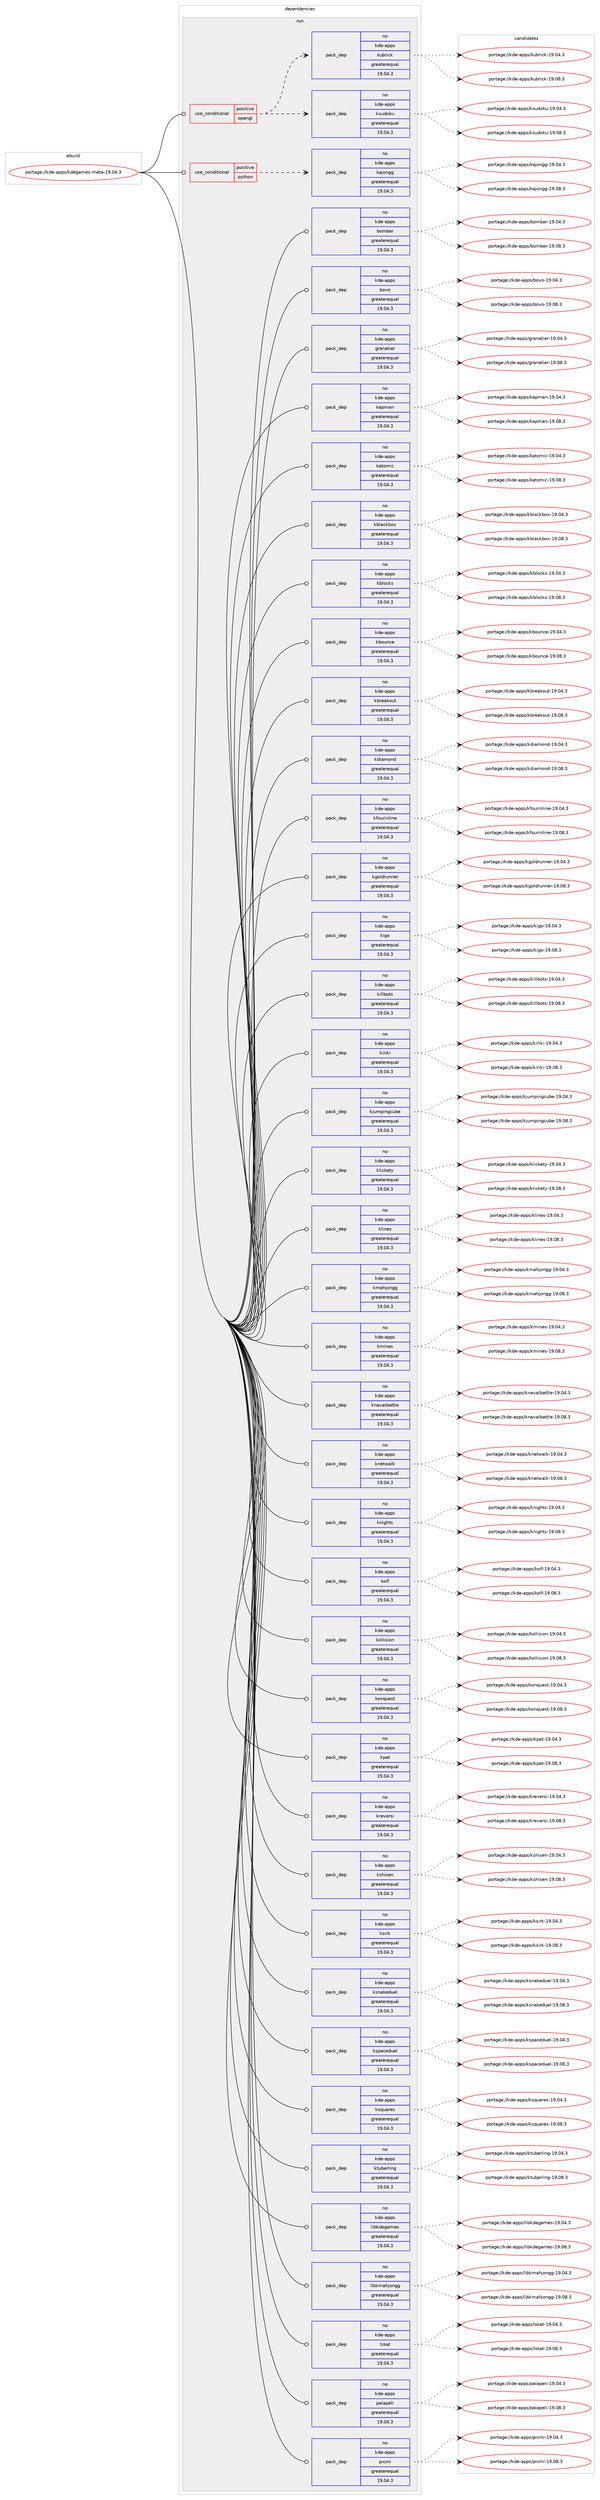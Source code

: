 digraph prolog {

# *************
# Graph options
# *************

newrank=true;
concentrate=true;
compound=true;
graph [rankdir=LR,fontname=Helvetica,fontsize=10,ranksep=1.5];#, ranksep=2.5, nodesep=0.2];
edge  [arrowhead=vee];
node  [fontname=Helvetica,fontsize=10];

# **********
# The ebuild
# **********

subgraph cluster_leftcol {
color=gray;
rank=same;
label=<<i>ebuild</i>>;
id [label="portage://kde-apps/kdegames-meta-19.04.3", color=red, width=4, href="../kde-apps/kdegames-meta-19.04.3.svg"];
}

# ****************
# The dependencies
# ****************

subgraph cluster_midcol {
color=gray;
label=<<i>dependencies</i>>;
subgraph cluster_compile {
fillcolor="#eeeeee";
style=filled;
label=<<i>compile</i>>;
}
subgraph cluster_compileandrun {
fillcolor="#eeeeee";
style=filled;
label=<<i>compile and run</i>>;
}
subgraph cluster_run {
fillcolor="#eeeeee";
style=filled;
label=<<i>run</i>>;
subgraph cond75083 {
dependency288141 [label=<<TABLE BORDER="0" CELLBORDER="1" CELLSPACING="0" CELLPADDING="4"><TR><TD ROWSPAN="3" CELLPADDING="10">use_conditional</TD></TR><TR><TD>positive</TD></TR><TR><TD>opengl</TD></TR></TABLE>>, shape=none, color=red];
subgraph pack208744 {
dependency288142 [label=<<TABLE BORDER="0" CELLBORDER="1" CELLSPACING="0" CELLPADDING="4" WIDTH="220"><TR><TD ROWSPAN="6" CELLPADDING="30">pack_dep</TD></TR><TR><TD WIDTH="110">no</TD></TR><TR><TD>kde-apps</TD></TR><TR><TD>ksudoku</TD></TR><TR><TD>greaterequal</TD></TR><TR><TD>19.04.3</TD></TR></TABLE>>, shape=none, color=blue];
}
dependency288141:e -> dependency288142:w [weight=20,style="dashed",arrowhead="vee"];
subgraph pack208745 {
dependency288143 [label=<<TABLE BORDER="0" CELLBORDER="1" CELLSPACING="0" CELLPADDING="4" WIDTH="220"><TR><TD ROWSPAN="6" CELLPADDING="30">pack_dep</TD></TR><TR><TD WIDTH="110">no</TD></TR><TR><TD>kde-apps</TD></TR><TR><TD>kubrick</TD></TR><TR><TD>greaterequal</TD></TR><TR><TD>19.04.3</TD></TR></TABLE>>, shape=none, color=blue];
}
dependency288141:e -> dependency288143:w [weight=20,style="dashed",arrowhead="vee"];
}
id:e -> dependency288141:w [weight=20,style="solid",arrowhead="odot"];
subgraph cond75084 {
dependency288144 [label=<<TABLE BORDER="0" CELLBORDER="1" CELLSPACING="0" CELLPADDING="4"><TR><TD ROWSPAN="3" CELLPADDING="10">use_conditional</TD></TR><TR><TD>positive</TD></TR><TR><TD>python</TD></TR></TABLE>>, shape=none, color=red];
subgraph pack208746 {
dependency288145 [label=<<TABLE BORDER="0" CELLBORDER="1" CELLSPACING="0" CELLPADDING="4" WIDTH="220"><TR><TD ROWSPAN="6" CELLPADDING="30">pack_dep</TD></TR><TR><TD WIDTH="110">no</TD></TR><TR><TD>kde-apps</TD></TR><TR><TD>kajongg</TD></TR><TR><TD>greaterequal</TD></TR><TR><TD>19.04.3</TD></TR></TABLE>>, shape=none, color=blue];
}
dependency288144:e -> dependency288145:w [weight=20,style="dashed",arrowhead="vee"];
}
id:e -> dependency288144:w [weight=20,style="solid",arrowhead="odot"];
subgraph pack208747 {
dependency288146 [label=<<TABLE BORDER="0" CELLBORDER="1" CELLSPACING="0" CELLPADDING="4" WIDTH="220"><TR><TD ROWSPAN="6" CELLPADDING="30">pack_dep</TD></TR><TR><TD WIDTH="110">no</TD></TR><TR><TD>kde-apps</TD></TR><TR><TD>bomber</TD></TR><TR><TD>greaterequal</TD></TR><TR><TD>19.04.3</TD></TR></TABLE>>, shape=none, color=blue];
}
id:e -> dependency288146:w [weight=20,style="solid",arrowhead="odot"];
subgraph pack208748 {
dependency288147 [label=<<TABLE BORDER="0" CELLBORDER="1" CELLSPACING="0" CELLPADDING="4" WIDTH="220"><TR><TD ROWSPAN="6" CELLPADDING="30">pack_dep</TD></TR><TR><TD WIDTH="110">no</TD></TR><TR><TD>kde-apps</TD></TR><TR><TD>bovo</TD></TR><TR><TD>greaterequal</TD></TR><TR><TD>19.04.3</TD></TR></TABLE>>, shape=none, color=blue];
}
id:e -> dependency288147:w [weight=20,style="solid",arrowhead="odot"];
subgraph pack208749 {
dependency288148 [label=<<TABLE BORDER="0" CELLBORDER="1" CELLSPACING="0" CELLPADDING="4" WIDTH="220"><TR><TD ROWSPAN="6" CELLPADDING="30">pack_dep</TD></TR><TR><TD WIDTH="110">no</TD></TR><TR><TD>kde-apps</TD></TR><TR><TD>granatier</TD></TR><TR><TD>greaterequal</TD></TR><TR><TD>19.04.3</TD></TR></TABLE>>, shape=none, color=blue];
}
id:e -> dependency288148:w [weight=20,style="solid",arrowhead="odot"];
subgraph pack208750 {
dependency288149 [label=<<TABLE BORDER="0" CELLBORDER="1" CELLSPACING="0" CELLPADDING="4" WIDTH="220"><TR><TD ROWSPAN="6" CELLPADDING="30">pack_dep</TD></TR><TR><TD WIDTH="110">no</TD></TR><TR><TD>kde-apps</TD></TR><TR><TD>kapman</TD></TR><TR><TD>greaterequal</TD></TR><TR><TD>19.04.3</TD></TR></TABLE>>, shape=none, color=blue];
}
id:e -> dependency288149:w [weight=20,style="solid",arrowhead="odot"];
subgraph pack208751 {
dependency288150 [label=<<TABLE BORDER="0" CELLBORDER="1" CELLSPACING="0" CELLPADDING="4" WIDTH="220"><TR><TD ROWSPAN="6" CELLPADDING="30">pack_dep</TD></TR><TR><TD WIDTH="110">no</TD></TR><TR><TD>kde-apps</TD></TR><TR><TD>katomic</TD></TR><TR><TD>greaterequal</TD></TR><TR><TD>19.04.3</TD></TR></TABLE>>, shape=none, color=blue];
}
id:e -> dependency288150:w [weight=20,style="solid",arrowhead="odot"];
subgraph pack208752 {
dependency288151 [label=<<TABLE BORDER="0" CELLBORDER="1" CELLSPACING="0" CELLPADDING="4" WIDTH="220"><TR><TD ROWSPAN="6" CELLPADDING="30">pack_dep</TD></TR><TR><TD WIDTH="110">no</TD></TR><TR><TD>kde-apps</TD></TR><TR><TD>kblackbox</TD></TR><TR><TD>greaterequal</TD></TR><TR><TD>19.04.3</TD></TR></TABLE>>, shape=none, color=blue];
}
id:e -> dependency288151:w [weight=20,style="solid",arrowhead="odot"];
subgraph pack208753 {
dependency288152 [label=<<TABLE BORDER="0" CELLBORDER="1" CELLSPACING="0" CELLPADDING="4" WIDTH="220"><TR><TD ROWSPAN="6" CELLPADDING="30">pack_dep</TD></TR><TR><TD WIDTH="110">no</TD></TR><TR><TD>kde-apps</TD></TR><TR><TD>kblocks</TD></TR><TR><TD>greaterequal</TD></TR><TR><TD>19.04.3</TD></TR></TABLE>>, shape=none, color=blue];
}
id:e -> dependency288152:w [weight=20,style="solid",arrowhead="odot"];
subgraph pack208754 {
dependency288153 [label=<<TABLE BORDER="0" CELLBORDER="1" CELLSPACING="0" CELLPADDING="4" WIDTH="220"><TR><TD ROWSPAN="6" CELLPADDING="30">pack_dep</TD></TR><TR><TD WIDTH="110">no</TD></TR><TR><TD>kde-apps</TD></TR><TR><TD>kbounce</TD></TR><TR><TD>greaterequal</TD></TR><TR><TD>19.04.3</TD></TR></TABLE>>, shape=none, color=blue];
}
id:e -> dependency288153:w [weight=20,style="solid",arrowhead="odot"];
subgraph pack208755 {
dependency288154 [label=<<TABLE BORDER="0" CELLBORDER="1" CELLSPACING="0" CELLPADDING="4" WIDTH="220"><TR><TD ROWSPAN="6" CELLPADDING="30">pack_dep</TD></TR><TR><TD WIDTH="110">no</TD></TR><TR><TD>kde-apps</TD></TR><TR><TD>kbreakout</TD></TR><TR><TD>greaterequal</TD></TR><TR><TD>19.04.3</TD></TR></TABLE>>, shape=none, color=blue];
}
id:e -> dependency288154:w [weight=20,style="solid",arrowhead="odot"];
subgraph pack208756 {
dependency288155 [label=<<TABLE BORDER="0" CELLBORDER="1" CELLSPACING="0" CELLPADDING="4" WIDTH="220"><TR><TD ROWSPAN="6" CELLPADDING="30">pack_dep</TD></TR><TR><TD WIDTH="110">no</TD></TR><TR><TD>kde-apps</TD></TR><TR><TD>kdiamond</TD></TR><TR><TD>greaterequal</TD></TR><TR><TD>19.04.3</TD></TR></TABLE>>, shape=none, color=blue];
}
id:e -> dependency288155:w [weight=20,style="solid",arrowhead="odot"];
subgraph pack208757 {
dependency288156 [label=<<TABLE BORDER="0" CELLBORDER="1" CELLSPACING="0" CELLPADDING="4" WIDTH="220"><TR><TD ROWSPAN="6" CELLPADDING="30">pack_dep</TD></TR><TR><TD WIDTH="110">no</TD></TR><TR><TD>kde-apps</TD></TR><TR><TD>kfourinline</TD></TR><TR><TD>greaterequal</TD></TR><TR><TD>19.04.3</TD></TR></TABLE>>, shape=none, color=blue];
}
id:e -> dependency288156:w [weight=20,style="solid",arrowhead="odot"];
subgraph pack208758 {
dependency288157 [label=<<TABLE BORDER="0" CELLBORDER="1" CELLSPACING="0" CELLPADDING="4" WIDTH="220"><TR><TD ROWSPAN="6" CELLPADDING="30">pack_dep</TD></TR><TR><TD WIDTH="110">no</TD></TR><TR><TD>kde-apps</TD></TR><TR><TD>kgoldrunner</TD></TR><TR><TD>greaterequal</TD></TR><TR><TD>19.04.3</TD></TR></TABLE>>, shape=none, color=blue];
}
id:e -> dependency288157:w [weight=20,style="solid",arrowhead="odot"];
subgraph pack208759 {
dependency288158 [label=<<TABLE BORDER="0" CELLBORDER="1" CELLSPACING="0" CELLPADDING="4" WIDTH="220"><TR><TD ROWSPAN="6" CELLPADDING="30">pack_dep</TD></TR><TR><TD WIDTH="110">no</TD></TR><TR><TD>kde-apps</TD></TR><TR><TD>kigo</TD></TR><TR><TD>greaterequal</TD></TR><TR><TD>19.04.3</TD></TR></TABLE>>, shape=none, color=blue];
}
id:e -> dependency288158:w [weight=20,style="solid",arrowhead="odot"];
subgraph pack208760 {
dependency288159 [label=<<TABLE BORDER="0" CELLBORDER="1" CELLSPACING="0" CELLPADDING="4" WIDTH="220"><TR><TD ROWSPAN="6" CELLPADDING="30">pack_dep</TD></TR><TR><TD WIDTH="110">no</TD></TR><TR><TD>kde-apps</TD></TR><TR><TD>killbots</TD></TR><TR><TD>greaterequal</TD></TR><TR><TD>19.04.3</TD></TR></TABLE>>, shape=none, color=blue];
}
id:e -> dependency288159:w [weight=20,style="solid",arrowhead="odot"];
subgraph pack208761 {
dependency288160 [label=<<TABLE BORDER="0" CELLBORDER="1" CELLSPACING="0" CELLPADDING="4" WIDTH="220"><TR><TD ROWSPAN="6" CELLPADDING="30">pack_dep</TD></TR><TR><TD WIDTH="110">no</TD></TR><TR><TD>kde-apps</TD></TR><TR><TD>kiriki</TD></TR><TR><TD>greaterequal</TD></TR><TR><TD>19.04.3</TD></TR></TABLE>>, shape=none, color=blue];
}
id:e -> dependency288160:w [weight=20,style="solid",arrowhead="odot"];
subgraph pack208762 {
dependency288161 [label=<<TABLE BORDER="0" CELLBORDER="1" CELLSPACING="0" CELLPADDING="4" WIDTH="220"><TR><TD ROWSPAN="6" CELLPADDING="30">pack_dep</TD></TR><TR><TD WIDTH="110">no</TD></TR><TR><TD>kde-apps</TD></TR><TR><TD>kjumpingcube</TD></TR><TR><TD>greaterequal</TD></TR><TR><TD>19.04.3</TD></TR></TABLE>>, shape=none, color=blue];
}
id:e -> dependency288161:w [weight=20,style="solid",arrowhead="odot"];
subgraph pack208763 {
dependency288162 [label=<<TABLE BORDER="0" CELLBORDER="1" CELLSPACING="0" CELLPADDING="4" WIDTH="220"><TR><TD ROWSPAN="6" CELLPADDING="30">pack_dep</TD></TR><TR><TD WIDTH="110">no</TD></TR><TR><TD>kde-apps</TD></TR><TR><TD>klickety</TD></TR><TR><TD>greaterequal</TD></TR><TR><TD>19.04.3</TD></TR></TABLE>>, shape=none, color=blue];
}
id:e -> dependency288162:w [weight=20,style="solid",arrowhead="odot"];
subgraph pack208764 {
dependency288163 [label=<<TABLE BORDER="0" CELLBORDER="1" CELLSPACING="0" CELLPADDING="4" WIDTH="220"><TR><TD ROWSPAN="6" CELLPADDING="30">pack_dep</TD></TR><TR><TD WIDTH="110">no</TD></TR><TR><TD>kde-apps</TD></TR><TR><TD>klines</TD></TR><TR><TD>greaterequal</TD></TR><TR><TD>19.04.3</TD></TR></TABLE>>, shape=none, color=blue];
}
id:e -> dependency288163:w [weight=20,style="solid",arrowhead="odot"];
subgraph pack208765 {
dependency288164 [label=<<TABLE BORDER="0" CELLBORDER="1" CELLSPACING="0" CELLPADDING="4" WIDTH="220"><TR><TD ROWSPAN="6" CELLPADDING="30">pack_dep</TD></TR><TR><TD WIDTH="110">no</TD></TR><TR><TD>kde-apps</TD></TR><TR><TD>kmahjongg</TD></TR><TR><TD>greaterequal</TD></TR><TR><TD>19.04.3</TD></TR></TABLE>>, shape=none, color=blue];
}
id:e -> dependency288164:w [weight=20,style="solid",arrowhead="odot"];
subgraph pack208766 {
dependency288165 [label=<<TABLE BORDER="0" CELLBORDER="1" CELLSPACING="0" CELLPADDING="4" WIDTH="220"><TR><TD ROWSPAN="6" CELLPADDING="30">pack_dep</TD></TR><TR><TD WIDTH="110">no</TD></TR><TR><TD>kde-apps</TD></TR><TR><TD>kmines</TD></TR><TR><TD>greaterequal</TD></TR><TR><TD>19.04.3</TD></TR></TABLE>>, shape=none, color=blue];
}
id:e -> dependency288165:w [weight=20,style="solid",arrowhead="odot"];
subgraph pack208767 {
dependency288166 [label=<<TABLE BORDER="0" CELLBORDER="1" CELLSPACING="0" CELLPADDING="4" WIDTH="220"><TR><TD ROWSPAN="6" CELLPADDING="30">pack_dep</TD></TR><TR><TD WIDTH="110">no</TD></TR><TR><TD>kde-apps</TD></TR><TR><TD>knavalbattle</TD></TR><TR><TD>greaterequal</TD></TR><TR><TD>19.04.3</TD></TR></TABLE>>, shape=none, color=blue];
}
id:e -> dependency288166:w [weight=20,style="solid",arrowhead="odot"];
subgraph pack208768 {
dependency288167 [label=<<TABLE BORDER="0" CELLBORDER="1" CELLSPACING="0" CELLPADDING="4" WIDTH="220"><TR><TD ROWSPAN="6" CELLPADDING="30">pack_dep</TD></TR><TR><TD WIDTH="110">no</TD></TR><TR><TD>kde-apps</TD></TR><TR><TD>knetwalk</TD></TR><TR><TD>greaterequal</TD></TR><TR><TD>19.04.3</TD></TR></TABLE>>, shape=none, color=blue];
}
id:e -> dependency288167:w [weight=20,style="solid",arrowhead="odot"];
subgraph pack208769 {
dependency288168 [label=<<TABLE BORDER="0" CELLBORDER="1" CELLSPACING="0" CELLPADDING="4" WIDTH="220"><TR><TD ROWSPAN="6" CELLPADDING="30">pack_dep</TD></TR><TR><TD WIDTH="110">no</TD></TR><TR><TD>kde-apps</TD></TR><TR><TD>knights</TD></TR><TR><TD>greaterequal</TD></TR><TR><TD>19.04.3</TD></TR></TABLE>>, shape=none, color=blue];
}
id:e -> dependency288168:w [weight=20,style="solid",arrowhead="odot"];
subgraph pack208770 {
dependency288169 [label=<<TABLE BORDER="0" CELLBORDER="1" CELLSPACING="0" CELLPADDING="4" WIDTH="220"><TR><TD ROWSPAN="6" CELLPADDING="30">pack_dep</TD></TR><TR><TD WIDTH="110">no</TD></TR><TR><TD>kde-apps</TD></TR><TR><TD>kolf</TD></TR><TR><TD>greaterequal</TD></TR><TR><TD>19.04.3</TD></TR></TABLE>>, shape=none, color=blue];
}
id:e -> dependency288169:w [weight=20,style="solid",arrowhead="odot"];
subgraph pack208771 {
dependency288170 [label=<<TABLE BORDER="0" CELLBORDER="1" CELLSPACING="0" CELLPADDING="4" WIDTH="220"><TR><TD ROWSPAN="6" CELLPADDING="30">pack_dep</TD></TR><TR><TD WIDTH="110">no</TD></TR><TR><TD>kde-apps</TD></TR><TR><TD>kollision</TD></TR><TR><TD>greaterequal</TD></TR><TR><TD>19.04.3</TD></TR></TABLE>>, shape=none, color=blue];
}
id:e -> dependency288170:w [weight=20,style="solid",arrowhead="odot"];
subgraph pack208772 {
dependency288171 [label=<<TABLE BORDER="0" CELLBORDER="1" CELLSPACING="0" CELLPADDING="4" WIDTH="220"><TR><TD ROWSPAN="6" CELLPADDING="30">pack_dep</TD></TR><TR><TD WIDTH="110">no</TD></TR><TR><TD>kde-apps</TD></TR><TR><TD>konquest</TD></TR><TR><TD>greaterequal</TD></TR><TR><TD>19.04.3</TD></TR></TABLE>>, shape=none, color=blue];
}
id:e -> dependency288171:w [weight=20,style="solid",arrowhead="odot"];
subgraph pack208773 {
dependency288172 [label=<<TABLE BORDER="0" CELLBORDER="1" CELLSPACING="0" CELLPADDING="4" WIDTH="220"><TR><TD ROWSPAN="6" CELLPADDING="30">pack_dep</TD></TR><TR><TD WIDTH="110">no</TD></TR><TR><TD>kde-apps</TD></TR><TR><TD>kpat</TD></TR><TR><TD>greaterequal</TD></TR><TR><TD>19.04.3</TD></TR></TABLE>>, shape=none, color=blue];
}
id:e -> dependency288172:w [weight=20,style="solid",arrowhead="odot"];
subgraph pack208774 {
dependency288173 [label=<<TABLE BORDER="0" CELLBORDER="1" CELLSPACING="0" CELLPADDING="4" WIDTH="220"><TR><TD ROWSPAN="6" CELLPADDING="30">pack_dep</TD></TR><TR><TD WIDTH="110">no</TD></TR><TR><TD>kde-apps</TD></TR><TR><TD>kreversi</TD></TR><TR><TD>greaterequal</TD></TR><TR><TD>19.04.3</TD></TR></TABLE>>, shape=none, color=blue];
}
id:e -> dependency288173:w [weight=20,style="solid",arrowhead="odot"];
subgraph pack208775 {
dependency288174 [label=<<TABLE BORDER="0" CELLBORDER="1" CELLSPACING="0" CELLPADDING="4" WIDTH="220"><TR><TD ROWSPAN="6" CELLPADDING="30">pack_dep</TD></TR><TR><TD WIDTH="110">no</TD></TR><TR><TD>kde-apps</TD></TR><TR><TD>kshisen</TD></TR><TR><TD>greaterequal</TD></TR><TR><TD>19.04.3</TD></TR></TABLE>>, shape=none, color=blue];
}
id:e -> dependency288174:w [weight=20,style="solid",arrowhead="odot"];
subgraph pack208776 {
dependency288175 [label=<<TABLE BORDER="0" CELLBORDER="1" CELLSPACING="0" CELLPADDING="4" WIDTH="220"><TR><TD ROWSPAN="6" CELLPADDING="30">pack_dep</TD></TR><TR><TD WIDTH="110">no</TD></TR><TR><TD>kde-apps</TD></TR><TR><TD>ksirk</TD></TR><TR><TD>greaterequal</TD></TR><TR><TD>19.04.3</TD></TR></TABLE>>, shape=none, color=blue];
}
id:e -> dependency288175:w [weight=20,style="solid",arrowhead="odot"];
subgraph pack208777 {
dependency288176 [label=<<TABLE BORDER="0" CELLBORDER="1" CELLSPACING="0" CELLPADDING="4" WIDTH="220"><TR><TD ROWSPAN="6" CELLPADDING="30">pack_dep</TD></TR><TR><TD WIDTH="110">no</TD></TR><TR><TD>kde-apps</TD></TR><TR><TD>ksnakeduel</TD></TR><TR><TD>greaterequal</TD></TR><TR><TD>19.04.3</TD></TR></TABLE>>, shape=none, color=blue];
}
id:e -> dependency288176:w [weight=20,style="solid",arrowhead="odot"];
subgraph pack208778 {
dependency288177 [label=<<TABLE BORDER="0" CELLBORDER="1" CELLSPACING="0" CELLPADDING="4" WIDTH="220"><TR><TD ROWSPAN="6" CELLPADDING="30">pack_dep</TD></TR><TR><TD WIDTH="110">no</TD></TR><TR><TD>kde-apps</TD></TR><TR><TD>kspaceduel</TD></TR><TR><TD>greaterequal</TD></TR><TR><TD>19.04.3</TD></TR></TABLE>>, shape=none, color=blue];
}
id:e -> dependency288177:w [weight=20,style="solid",arrowhead="odot"];
subgraph pack208779 {
dependency288178 [label=<<TABLE BORDER="0" CELLBORDER="1" CELLSPACING="0" CELLPADDING="4" WIDTH="220"><TR><TD ROWSPAN="6" CELLPADDING="30">pack_dep</TD></TR><TR><TD WIDTH="110">no</TD></TR><TR><TD>kde-apps</TD></TR><TR><TD>ksquares</TD></TR><TR><TD>greaterequal</TD></TR><TR><TD>19.04.3</TD></TR></TABLE>>, shape=none, color=blue];
}
id:e -> dependency288178:w [weight=20,style="solid",arrowhead="odot"];
subgraph pack208780 {
dependency288179 [label=<<TABLE BORDER="0" CELLBORDER="1" CELLSPACING="0" CELLPADDING="4" WIDTH="220"><TR><TD ROWSPAN="6" CELLPADDING="30">pack_dep</TD></TR><TR><TD WIDTH="110">no</TD></TR><TR><TD>kde-apps</TD></TR><TR><TD>ktuberling</TD></TR><TR><TD>greaterequal</TD></TR><TR><TD>19.04.3</TD></TR></TABLE>>, shape=none, color=blue];
}
id:e -> dependency288179:w [weight=20,style="solid",arrowhead="odot"];
subgraph pack208781 {
dependency288180 [label=<<TABLE BORDER="0" CELLBORDER="1" CELLSPACING="0" CELLPADDING="4" WIDTH="220"><TR><TD ROWSPAN="6" CELLPADDING="30">pack_dep</TD></TR><TR><TD WIDTH="110">no</TD></TR><TR><TD>kde-apps</TD></TR><TR><TD>libkdegames</TD></TR><TR><TD>greaterequal</TD></TR><TR><TD>19.04.3</TD></TR></TABLE>>, shape=none, color=blue];
}
id:e -> dependency288180:w [weight=20,style="solid",arrowhead="odot"];
subgraph pack208782 {
dependency288181 [label=<<TABLE BORDER="0" CELLBORDER="1" CELLSPACING="0" CELLPADDING="4" WIDTH="220"><TR><TD ROWSPAN="6" CELLPADDING="30">pack_dep</TD></TR><TR><TD WIDTH="110">no</TD></TR><TR><TD>kde-apps</TD></TR><TR><TD>libkmahjongg</TD></TR><TR><TD>greaterequal</TD></TR><TR><TD>19.04.3</TD></TR></TABLE>>, shape=none, color=blue];
}
id:e -> dependency288181:w [weight=20,style="solid",arrowhead="odot"];
subgraph pack208783 {
dependency288182 [label=<<TABLE BORDER="0" CELLBORDER="1" CELLSPACING="0" CELLPADDING="4" WIDTH="220"><TR><TD ROWSPAN="6" CELLPADDING="30">pack_dep</TD></TR><TR><TD WIDTH="110">no</TD></TR><TR><TD>kde-apps</TD></TR><TR><TD>lskat</TD></TR><TR><TD>greaterequal</TD></TR><TR><TD>19.04.3</TD></TR></TABLE>>, shape=none, color=blue];
}
id:e -> dependency288182:w [weight=20,style="solid",arrowhead="odot"];
subgraph pack208784 {
dependency288183 [label=<<TABLE BORDER="0" CELLBORDER="1" CELLSPACING="0" CELLPADDING="4" WIDTH="220"><TR><TD ROWSPAN="6" CELLPADDING="30">pack_dep</TD></TR><TR><TD WIDTH="110">no</TD></TR><TR><TD>kde-apps</TD></TR><TR><TD>palapeli</TD></TR><TR><TD>greaterequal</TD></TR><TR><TD>19.04.3</TD></TR></TABLE>>, shape=none, color=blue];
}
id:e -> dependency288183:w [weight=20,style="solid",arrowhead="odot"];
subgraph pack208785 {
dependency288184 [label=<<TABLE BORDER="0" CELLBORDER="1" CELLSPACING="0" CELLPADDING="4" WIDTH="220"><TR><TD ROWSPAN="6" CELLPADDING="30">pack_dep</TD></TR><TR><TD WIDTH="110">no</TD></TR><TR><TD>kde-apps</TD></TR><TR><TD>picmi</TD></TR><TR><TD>greaterequal</TD></TR><TR><TD>19.04.3</TD></TR></TABLE>>, shape=none, color=blue];
}
id:e -> dependency288184:w [weight=20,style="solid",arrowhead="odot"];
}
}

# **************
# The candidates
# **************

subgraph cluster_choices {
rank=same;
color=gray;
label=<<i>candidates</i>>;

subgraph choice208744 {
color=black;
nodesep=1;
choiceportage1071001014597112112115471071151171001111071174549574648524651 [label="portage://kde-apps/ksudoku-19.04.3", color=red, width=4,href="../kde-apps/ksudoku-19.04.3.svg"];
choiceportage1071001014597112112115471071151171001111071174549574648564651 [label="portage://kde-apps/ksudoku-19.08.3", color=red, width=4,href="../kde-apps/ksudoku-19.08.3.svg"];
dependency288142:e -> choiceportage1071001014597112112115471071151171001111071174549574648524651:w [style=dotted,weight="100"];
dependency288142:e -> choiceportage1071001014597112112115471071151171001111071174549574648564651:w [style=dotted,weight="100"];
}
subgraph choice208745 {
color=black;
nodesep=1;
choiceportage10710010145971121121154710711798114105991074549574648524651 [label="portage://kde-apps/kubrick-19.04.3", color=red, width=4,href="../kde-apps/kubrick-19.04.3.svg"];
choiceportage10710010145971121121154710711798114105991074549574648564651 [label="portage://kde-apps/kubrick-19.08.3", color=red, width=4,href="../kde-apps/kubrick-19.08.3.svg"];
dependency288143:e -> choiceportage10710010145971121121154710711798114105991074549574648524651:w [style=dotted,weight="100"];
dependency288143:e -> choiceportage10710010145971121121154710711798114105991074549574648564651:w [style=dotted,weight="100"];
}
subgraph choice208746 {
color=black;
nodesep=1;
choiceportage107100101459711211211547107971061111101031034549574648524651 [label="portage://kde-apps/kajongg-19.04.3", color=red, width=4,href="../kde-apps/kajongg-19.04.3.svg"];
choiceportage107100101459711211211547107971061111101031034549574648564651 [label="portage://kde-apps/kajongg-19.08.3", color=red, width=4,href="../kde-apps/kajongg-19.08.3.svg"];
dependency288145:e -> choiceportage107100101459711211211547107971061111101031034549574648524651:w [style=dotted,weight="100"];
dependency288145:e -> choiceportage107100101459711211211547107971061111101031034549574648564651:w [style=dotted,weight="100"];
}
subgraph choice208747 {
color=black;
nodesep=1;
choiceportage10710010145971121121154798111109981011144549574648524651 [label="portage://kde-apps/bomber-19.04.3", color=red, width=4,href="../kde-apps/bomber-19.04.3.svg"];
choiceportage10710010145971121121154798111109981011144549574648564651 [label="portage://kde-apps/bomber-19.08.3", color=red, width=4,href="../kde-apps/bomber-19.08.3.svg"];
dependency288146:e -> choiceportage10710010145971121121154798111109981011144549574648524651:w [style=dotted,weight="100"];
dependency288146:e -> choiceportage10710010145971121121154798111109981011144549574648564651:w [style=dotted,weight="100"];
}
subgraph choice208748 {
color=black;
nodesep=1;
choiceportage107100101459711211211547981111181114549574648524651 [label="portage://kde-apps/bovo-19.04.3", color=red, width=4,href="../kde-apps/bovo-19.04.3.svg"];
choiceportage107100101459711211211547981111181114549574648564651 [label="portage://kde-apps/bovo-19.08.3", color=red, width=4,href="../kde-apps/bovo-19.08.3.svg"];
dependency288147:e -> choiceportage107100101459711211211547981111181114549574648524651:w [style=dotted,weight="100"];
dependency288147:e -> choiceportage107100101459711211211547981111181114549574648564651:w [style=dotted,weight="100"];
}
subgraph choice208749 {
color=black;
nodesep=1;
choiceportage10710010145971121121154710311497110971161051011144549574648524651 [label="portage://kde-apps/granatier-19.04.3", color=red, width=4,href="../kde-apps/granatier-19.04.3.svg"];
choiceportage10710010145971121121154710311497110971161051011144549574648564651 [label="portage://kde-apps/granatier-19.08.3", color=red, width=4,href="../kde-apps/granatier-19.08.3.svg"];
dependency288148:e -> choiceportage10710010145971121121154710311497110971161051011144549574648524651:w [style=dotted,weight="100"];
dependency288148:e -> choiceportage10710010145971121121154710311497110971161051011144549574648564651:w [style=dotted,weight="100"];
}
subgraph choice208750 {
color=black;
nodesep=1;
choiceportage10710010145971121121154710797112109971104549574648524651 [label="portage://kde-apps/kapman-19.04.3", color=red, width=4,href="../kde-apps/kapman-19.04.3.svg"];
choiceportage10710010145971121121154710797112109971104549574648564651 [label="portage://kde-apps/kapman-19.08.3", color=red, width=4,href="../kde-apps/kapman-19.08.3.svg"];
dependency288149:e -> choiceportage10710010145971121121154710797112109971104549574648524651:w [style=dotted,weight="100"];
dependency288149:e -> choiceportage10710010145971121121154710797112109971104549574648564651:w [style=dotted,weight="100"];
}
subgraph choice208751 {
color=black;
nodesep=1;
choiceportage10710010145971121121154710797116111109105994549574648524651 [label="portage://kde-apps/katomic-19.04.3", color=red, width=4,href="../kde-apps/katomic-19.04.3.svg"];
choiceportage10710010145971121121154710797116111109105994549574648564651 [label="portage://kde-apps/katomic-19.08.3", color=red, width=4,href="../kde-apps/katomic-19.08.3.svg"];
dependency288150:e -> choiceportage10710010145971121121154710797116111109105994549574648524651:w [style=dotted,weight="100"];
dependency288150:e -> choiceportage10710010145971121121154710797116111109105994549574648564651:w [style=dotted,weight="100"];
}
subgraph choice208752 {
color=black;
nodesep=1;
choiceportage107100101459711211211547107981089799107981111204549574648524651 [label="portage://kde-apps/kblackbox-19.04.3", color=red, width=4,href="../kde-apps/kblackbox-19.04.3.svg"];
choiceportage107100101459711211211547107981089799107981111204549574648564651 [label="portage://kde-apps/kblackbox-19.08.3", color=red, width=4,href="../kde-apps/kblackbox-19.08.3.svg"];
dependency288151:e -> choiceportage107100101459711211211547107981089799107981111204549574648524651:w [style=dotted,weight="100"];
dependency288151:e -> choiceportage107100101459711211211547107981089799107981111204549574648564651:w [style=dotted,weight="100"];
}
subgraph choice208753 {
color=black;
nodesep=1;
choiceportage10710010145971121121154710798108111991071154549574648524651 [label="portage://kde-apps/kblocks-19.04.3", color=red, width=4,href="../kde-apps/kblocks-19.04.3.svg"];
choiceportage10710010145971121121154710798108111991071154549574648564651 [label="portage://kde-apps/kblocks-19.08.3", color=red, width=4,href="../kde-apps/kblocks-19.08.3.svg"];
dependency288152:e -> choiceportage10710010145971121121154710798108111991071154549574648524651:w [style=dotted,weight="100"];
dependency288152:e -> choiceportage10710010145971121121154710798108111991071154549574648564651:w [style=dotted,weight="100"];
}
subgraph choice208754 {
color=black;
nodesep=1;
choiceportage10710010145971121121154710798111117110991014549574648524651 [label="portage://kde-apps/kbounce-19.04.3", color=red, width=4,href="../kde-apps/kbounce-19.04.3.svg"];
choiceportage10710010145971121121154710798111117110991014549574648564651 [label="portage://kde-apps/kbounce-19.08.3", color=red, width=4,href="../kde-apps/kbounce-19.08.3.svg"];
dependency288153:e -> choiceportage10710010145971121121154710798111117110991014549574648524651:w [style=dotted,weight="100"];
dependency288153:e -> choiceportage10710010145971121121154710798111117110991014549574648564651:w [style=dotted,weight="100"];
}
subgraph choice208755 {
color=black;
nodesep=1;
choiceportage10710010145971121121154710798114101971071111171164549574648524651 [label="portage://kde-apps/kbreakout-19.04.3", color=red, width=4,href="../kde-apps/kbreakout-19.04.3.svg"];
choiceportage10710010145971121121154710798114101971071111171164549574648564651 [label="portage://kde-apps/kbreakout-19.08.3", color=red, width=4,href="../kde-apps/kbreakout-19.08.3.svg"];
dependency288154:e -> choiceportage10710010145971121121154710798114101971071111171164549574648524651:w [style=dotted,weight="100"];
dependency288154:e -> choiceportage10710010145971121121154710798114101971071111171164549574648564651:w [style=dotted,weight="100"];
}
subgraph choice208756 {
color=black;
nodesep=1;
choiceportage107100101459711211211547107100105971091111101004549574648524651 [label="portage://kde-apps/kdiamond-19.04.3", color=red, width=4,href="../kde-apps/kdiamond-19.04.3.svg"];
choiceportage107100101459711211211547107100105971091111101004549574648564651 [label="portage://kde-apps/kdiamond-19.08.3", color=red, width=4,href="../kde-apps/kdiamond-19.08.3.svg"];
dependency288155:e -> choiceportage107100101459711211211547107100105971091111101004549574648524651:w [style=dotted,weight="100"];
dependency288155:e -> choiceportage107100101459711211211547107100105971091111101004549574648564651:w [style=dotted,weight="100"];
}
subgraph choice208757 {
color=black;
nodesep=1;
choiceportage1071001014597112112115471071021111171141051101081051101014549574648524651 [label="portage://kde-apps/kfourinline-19.04.3", color=red, width=4,href="../kde-apps/kfourinline-19.04.3.svg"];
choiceportage1071001014597112112115471071021111171141051101081051101014549574648564651 [label="portage://kde-apps/kfourinline-19.08.3", color=red, width=4,href="../kde-apps/kfourinline-19.08.3.svg"];
dependency288156:e -> choiceportage1071001014597112112115471071021111171141051101081051101014549574648524651:w [style=dotted,weight="100"];
dependency288156:e -> choiceportage1071001014597112112115471071021111171141051101081051101014549574648564651:w [style=dotted,weight="100"];
}
subgraph choice208758 {
color=black;
nodesep=1;
choiceportage1071001014597112112115471071031111081001141171101101011144549574648524651 [label="portage://kde-apps/kgoldrunner-19.04.3", color=red, width=4,href="../kde-apps/kgoldrunner-19.04.3.svg"];
choiceportage1071001014597112112115471071031111081001141171101101011144549574648564651 [label="portage://kde-apps/kgoldrunner-19.08.3", color=red, width=4,href="../kde-apps/kgoldrunner-19.08.3.svg"];
dependency288157:e -> choiceportage1071001014597112112115471071031111081001141171101101011144549574648524651:w [style=dotted,weight="100"];
dependency288157:e -> choiceportage1071001014597112112115471071031111081001141171101101011144549574648564651:w [style=dotted,weight="100"];
}
subgraph choice208759 {
color=black;
nodesep=1;
choiceportage1071001014597112112115471071051031114549574648524651 [label="portage://kde-apps/kigo-19.04.3", color=red, width=4,href="../kde-apps/kigo-19.04.3.svg"];
choiceportage1071001014597112112115471071051031114549574648564651 [label="portage://kde-apps/kigo-19.08.3", color=red, width=4,href="../kde-apps/kigo-19.08.3.svg"];
dependency288158:e -> choiceportage1071001014597112112115471071051031114549574648524651:w [style=dotted,weight="100"];
dependency288158:e -> choiceportage1071001014597112112115471071051031114549574648564651:w [style=dotted,weight="100"];
}
subgraph choice208760 {
color=black;
nodesep=1;
choiceportage107100101459711211211547107105108108981111161154549574648524651 [label="portage://kde-apps/killbots-19.04.3", color=red, width=4,href="../kde-apps/killbots-19.04.3.svg"];
choiceportage107100101459711211211547107105108108981111161154549574648564651 [label="portage://kde-apps/killbots-19.08.3", color=red, width=4,href="../kde-apps/killbots-19.08.3.svg"];
dependency288159:e -> choiceportage107100101459711211211547107105108108981111161154549574648524651:w [style=dotted,weight="100"];
dependency288159:e -> choiceportage107100101459711211211547107105108108981111161154549574648564651:w [style=dotted,weight="100"];
}
subgraph choice208761 {
color=black;
nodesep=1;
choiceportage1071001014597112112115471071051141051071054549574648524651 [label="portage://kde-apps/kiriki-19.04.3", color=red, width=4,href="../kde-apps/kiriki-19.04.3.svg"];
choiceportage1071001014597112112115471071051141051071054549574648564651 [label="portage://kde-apps/kiriki-19.08.3", color=red, width=4,href="../kde-apps/kiriki-19.08.3.svg"];
dependency288160:e -> choiceportage1071001014597112112115471071051141051071054549574648524651:w [style=dotted,weight="100"];
dependency288160:e -> choiceportage1071001014597112112115471071051141051071054549574648564651:w [style=dotted,weight="100"];
}
subgraph choice208762 {
color=black;
nodesep=1;
choiceportage10710010145971121121154710710611710911210511010399117981014549574648524651 [label="portage://kde-apps/kjumpingcube-19.04.3", color=red, width=4,href="../kde-apps/kjumpingcube-19.04.3.svg"];
choiceportage10710010145971121121154710710611710911210511010399117981014549574648564651 [label="portage://kde-apps/kjumpingcube-19.08.3", color=red, width=4,href="../kde-apps/kjumpingcube-19.08.3.svg"];
dependency288161:e -> choiceportage10710010145971121121154710710611710911210511010399117981014549574648524651:w [style=dotted,weight="100"];
dependency288161:e -> choiceportage10710010145971121121154710710611710911210511010399117981014549574648564651:w [style=dotted,weight="100"];
}
subgraph choice208763 {
color=black;
nodesep=1;
choiceportage107100101459711211211547107108105991071011161214549574648524651 [label="portage://kde-apps/klickety-19.04.3", color=red, width=4,href="../kde-apps/klickety-19.04.3.svg"];
choiceportage107100101459711211211547107108105991071011161214549574648564651 [label="portage://kde-apps/klickety-19.08.3", color=red, width=4,href="../kde-apps/klickety-19.08.3.svg"];
dependency288162:e -> choiceportage107100101459711211211547107108105991071011161214549574648524651:w [style=dotted,weight="100"];
dependency288162:e -> choiceportage107100101459711211211547107108105991071011161214549574648564651:w [style=dotted,weight="100"];
}
subgraph choice208764 {
color=black;
nodesep=1;
choiceportage1071001014597112112115471071081051101011154549574648524651 [label="portage://kde-apps/klines-19.04.3", color=red, width=4,href="../kde-apps/klines-19.04.3.svg"];
choiceportage1071001014597112112115471071081051101011154549574648564651 [label="portage://kde-apps/klines-19.08.3", color=red, width=4,href="../kde-apps/klines-19.08.3.svg"];
dependency288163:e -> choiceportage1071001014597112112115471071081051101011154549574648524651:w [style=dotted,weight="100"];
dependency288163:e -> choiceportage1071001014597112112115471071081051101011154549574648564651:w [style=dotted,weight="100"];
}
subgraph choice208765 {
color=black;
nodesep=1;
choiceportage107100101459711211211547107109971041061111101031034549574648524651 [label="portage://kde-apps/kmahjongg-19.04.3", color=red, width=4,href="../kde-apps/kmahjongg-19.04.3.svg"];
choiceportage107100101459711211211547107109971041061111101031034549574648564651 [label="portage://kde-apps/kmahjongg-19.08.3", color=red, width=4,href="../kde-apps/kmahjongg-19.08.3.svg"];
dependency288164:e -> choiceportage107100101459711211211547107109971041061111101031034549574648524651:w [style=dotted,weight="100"];
dependency288164:e -> choiceportage107100101459711211211547107109971041061111101031034549574648564651:w [style=dotted,weight="100"];
}
subgraph choice208766 {
color=black;
nodesep=1;
choiceportage1071001014597112112115471071091051101011154549574648524651 [label="portage://kde-apps/kmines-19.04.3", color=red, width=4,href="../kde-apps/kmines-19.04.3.svg"];
choiceportage1071001014597112112115471071091051101011154549574648564651 [label="portage://kde-apps/kmines-19.08.3", color=red, width=4,href="../kde-apps/kmines-19.08.3.svg"];
dependency288165:e -> choiceportage1071001014597112112115471071091051101011154549574648524651:w [style=dotted,weight="100"];
dependency288165:e -> choiceportage1071001014597112112115471071091051101011154549574648564651:w [style=dotted,weight="100"];
}
subgraph choice208767 {
color=black;
nodesep=1;
choiceportage107100101459711211211547107110971189710898971161161081014549574648524651 [label="portage://kde-apps/knavalbattle-19.04.3", color=red, width=4,href="../kde-apps/knavalbattle-19.04.3.svg"];
choiceportage107100101459711211211547107110971189710898971161161081014549574648564651 [label="portage://kde-apps/knavalbattle-19.08.3", color=red, width=4,href="../kde-apps/knavalbattle-19.08.3.svg"];
dependency288166:e -> choiceportage107100101459711211211547107110971189710898971161161081014549574648524651:w [style=dotted,weight="100"];
dependency288166:e -> choiceportage107100101459711211211547107110971189710898971161161081014549574648564651:w [style=dotted,weight="100"];
}
subgraph choice208768 {
color=black;
nodesep=1;
choiceportage107100101459711211211547107110101116119971081074549574648524651 [label="portage://kde-apps/knetwalk-19.04.3", color=red, width=4,href="../kde-apps/knetwalk-19.04.3.svg"];
choiceportage107100101459711211211547107110101116119971081074549574648564651 [label="portage://kde-apps/knetwalk-19.08.3", color=red, width=4,href="../kde-apps/knetwalk-19.08.3.svg"];
dependency288167:e -> choiceportage107100101459711211211547107110101116119971081074549574648524651:w [style=dotted,weight="100"];
dependency288167:e -> choiceportage107100101459711211211547107110101116119971081074549574648564651:w [style=dotted,weight="100"];
}
subgraph choice208769 {
color=black;
nodesep=1;
choiceportage1071001014597112112115471071101051031041161154549574648524651 [label="portage://kde-apps/knights-19.04.3", color=red, width=4,href="../kde-apps/knights-19.04.3.svg"];
choiceportage1071001014597112112115471071101051031041161154549574648564651 [label="portage://kde-apps/knights-19.08.3", color=red, width=4,href="../kde-apps/knights-19.08.3.svg"];
dependency288168:e -> choiceportage1071001014597112112115471071101051031041161154549574648524651:w [style=dotted,weight="100"];
dependency288168:e -> choiceportage1071001014597112112115471071101051031041161154549574648564651:w [style=dotted,weight="100"];
}
subgraph choice208770 {
color=black;
nodesep=1;
choiceportage1071001014597112112115471071111081024549574648524651 [label="portage://kde-apps/kolf-19.04.3", color=red, width=4,href="../kde-apps/kolf-19.04.3.svg"];
choiceportage1071001014597112112115471071111081024549574648564651 [label="portage://kde-apps/kolf-19.08.3", color=red, width=4,href="../kde-apps/kolf-19.08.3.svg"];
dependency288169:e -> choiceportage1071001014597112112115471071111081024549574648524651:w [style=dotted,weight="100"];
dependency288169:e -> choiceportage1071001014597112112115471071111081024549574648564651:w [style=dotted,weight="100"];
}
subgraph choice208771 {
color=black;
nodesep=1;
choiceportage1071001014597112112115471071111081081051151051111104549574648524651 [label="portage://kde-apps/kollision-19.04.3", color=red, width=4,href="../kde-apps/kollision-19.04.3.svg"];
choiceportage1071001014597112112115471071111081081051151051111104549574648564651 [label="portage://kde-apps/kollision-19.08.3", color=red, width=4,href="../kde-apps/kollision-19.08.3.svg"];
dependency288170:e -> choiceportage1071001014597112112115471071111081081051151051111104549574648524651:w [style=dotted,weight="100"];
dependency288170:e -> choiceportage1071001014597112112115471071111081081051151051111104549574648564651:w [style=dotted,weight="100"];
}
subgraph choice208772 {
color=black;
nodesep=1;
choiceportage1071001014597112112115471071111101131171011151164549574648524651 [label="portage://kde-apps/konquest-19.04.3", color=red, width=4,href="../kde-apps/konquest-19.04.3.svg"];
choiceportage1071001014597112112115471071111101131171011151164549574648564651 [label="portage://kde-apps/konquest-19.08.3", color=red, width=4,href="../kde-apps/konquest-19.08.3.svg"];
dependency288171:e -> choiceportage1071001014597112112115471071111101131171011151164549574648524651:w [style=dotted,weight="100"];
dependency288171:e -> choiceportage1071001014597112112115471071111101131171011151164549574648564651:w [style=dotted,weight="100"];
}
subgraph choice208773 {
color=black;
nodesep=1;
choiceportage107100101459711211211547107112971164549574648524651 [label="portage://kde-apps/kpat-19.04.3", color=red, width=4,href="../kde-apps/kpat-19.04.3.svg"];
choiceportage107100101459711211211547107112971164549574648564651 [label="portage://kde-apps/kpat-19.08.3", color=red, width=4,href="../kde-apps/kpat-19.08.3.svg"];
dependency288172:e -> choiceportage107100101459711211211547107112971164549574648524651:w [style=dotted,weight="100"];
dependency288172:e -> choiceportage107100101459711211211547107112971164549574648564651:w [style=dotted,weight="100"];
}
subgraph choice208774 {
color=black;
nodesep=1;
choiceportage1071001014597112112115471071141011181011141151054549574648524651 [label="portage://kde-apps/kreversi-19.04.3", color=red, width=4,href="../kde-apps/kreversi-19.04.3.svg"];
choiceportage1071001014597112112115471071141011181011141151054549574648564651 [label="portage://kde-apps/kreversi-19.08.3", color=red, width=4,href="../kde-apps/kreversi-19.08.3.svg"];
dependency288173:e -> choiceportage1071001014597112112115471071141011181011141151054549574648524651:w [style=dotted,weight="100"];
dependency288173:e -> choiceportage1071001014597112112115471071141011181011141151054549574648564651:w [style=dotted,weight="100"];
}
subgraph choice208775 {
color=black;
nodesep=1;
choiceportage1071001014597112112115471071151041051151011104549574648524651 [label="portage://kde-apps/kshisen-19.04.3", color=red, width=4,href="../kde-apps/kshisen-19.04.3.svg"];
choiceportage1071001014597112112115471071151041051151011104549574648564651 [label="portage://kde-apps/kshisen-19.08.3", color=red, width=4,href="../kde-apps/kshisen-19.08.3.svg"];
dependency288174:e -> choiceportage1071001014597112112115471071151041051151011104549574648524651:w [style=dotted,weight="100"];
dependency288174:e -> choiceportage1071001014597112112115471071151041051151011104549574648564651:w [style=dotted,weight="100"];
}
subgraph choice208776 {
color=black;
nodesep=1;
choiceportage1071001014597112112115471071151051141074549574648524651 [label="portage://kde-apps/ksirk-19.04.3", color=red, width=4,href="../kde-apps/ksirk-19.04.3.svg"];
choiceportage1071001014597112112115471071151051141074549574648564651 [label="portage://kde-apps/ksirk-19.08.3", color=red, width=4,href="../kde-apps/ksirk-19.08.3.svg"];
dependency288175:e -> choiceportage1071001014597112112115471071151051141074549574648524651:w [style=dotted,weight="100"];
dependency288175:e -> choiceportage1071001014597112112115471071151051141074549574648564651:w [style=dotted,weight="100"];
}
subgraph choice208777 {
color=black;
nodesep=1;
choiceportage107100101459711211211547107115110971071011001171011084549574648524651 [label="portage://kde-apps/ksnakeduel-19.04.3", color=red, width=4,href="../kde-apps/ksnakeduel-19.04.3.svg"];
choiceportage107100101459711211211547107115110971071011001171011084549574648564651 [label="portage://kde-apps/ksnakeduel-19.08.3", color=red, width=4,href="../kde-apps/ksnakeduel-19.08.3.svg"];
dependency288176:e -> choiceportage107100101459711211211547107115110971071011001171011084549574648524651:w [style=dotted,weight="100"];
dependency288176:e -> choiceportage107100101459711211211547107115110971071011001171011084549574648564651:w [style=dotted,weight="100"];
}
subgraph choice208778 {
color=black;
nodesep=1;
choiceportage10710010145971121121154710711511297991011001171011084549574648524651 [label="portage://kde-apps/kspaceduel-19.04.3", color=red, width=4,href="../kde-apps/kspaceduel-19.04.3.svg"];
choiceportage10710010145971121121154710711511297991011001171011084549574648564651 [label="portage://kde-apps/kspaceduel-19.08.3", color=red, width=4,href="../kde-apps/kspaceduel-19.08.3.svg"];
dependency288177:e -> choiceportage10710010145971121121154710711511297991011001171011084549574648524651:w [style=dotted,weight="100"];
dependency288177:e -> choiceportage10710010145971121121154710711511297991011001171011084549574648564651:w [style=dotted,weight="100"];
}
subgraph choice208779 {
color=black;
nodesep=1;
choiceportage107100101459711211211547107115113117971141011154549574648524651 [label="portage://kde-apps/ksquares-19.04.3", color=red, width=4,href="../kde-apps/ksquares-19.04.3.svg"];
choiceportage107100101459711211211547107115113117971141011154549574648564651 [label="portage://kde-apps/ksquares-19.08.3", color=red, width=4,href="../kde-apps/ksquares-19.08.3.svg"];
dependency288178:e -> choiceportage107100101459711211211547107115113117971141011154549574648524651:w [style=dotted,weight="100"];
dependency288178:e -> choiceportage107100101459711211211547107115113117971141011154549574648564651:w [style=dotted,weight="100"];
}
subgraph choice208780 {
color=black;
nodesep=1;
choiceportage107100101459711211211547107116117981011141081051101034549574648524651 [label="portage://kde-apps/ktuberling-19.04.3", color=red, width=4,href="../kde-apps/ktuberling-19.04.3.svg"];
choiceportage107100101459711211211547107116117981011141081051101034549574648564651 [label="portage://kde-apps/ktuberling-19.08.3", color=red, width=4,href="../kde-apps/ktuberling-19.08.3.svg"];
dependency288179:e -> choiceportage107100101459711211211547107116117981011141081051101034549574648524651:w [style=dotted,weight="100"];
dependency288179:e -> choiceportage107100101459711211211547107116117981011141081051101034549574648564651:w [style=dotted,weight="100"];
}
subgraph choice208781 {
color=black;
nodesep=1;
choiceportage10710010145971121121154710810598107100101103971091011154549574648524651 [label="portage://kde-apps/libkdegames-19.04.3", color=red, width=4,href="../kde-apps/libkdegames-19.04.3.svg"];
choiceportage10710010145971121121154710810598107100101103971091011154549574648564651 [label="portage://kde-apps/libkdegames-19.08.3", color=red, width=4,href="../kde-apps/libkdegames-19.08.3.svg"];
dependency288180:e -> choiceportage10710010145971121121154710810598107100101103971091011154549574648524651:w [style=dotted,weight="100"];
dependency288180:e -> choiceportage10710010145971121121154710810598107100101103971091011154549574648564651:w [style=dotted,weight="100"];
}
subgraph choice208782 {
color=black;
nodesep=1;
choiceportage10710010145971121121154710810598107109971041061111101031034549574648524651 [label="portage://kde-apps/libkmahjongg-19.04.3", color=red, width=4,href="../kde-apps/libkmahjongg-19.04.3.svg"];
choiceportage10710010145971121121154710810598107109971041061111101031034549574648564651 [label="portage://kde-apps/libkmahjongg-19.08.3", color=red, width=4,href="../kde-apps/libkmahjongg-19.08.3.svg"];
dependency288181:e -> choiceportage10710010145971121121154710810598107109971041061111101031034549574648524651:w [style=dotted,weight="100"];
dependency288181:e -> choiceportage10710010145971121121154710810598107109971041061111101031034549574648564651:w [style=dotted,weight="100"];
}
subgraph choice208783 {
color=black;
nodesep=1;
choiceportage107100101459711211211547108115107971164549574648524651 [label="portage://kde-apps/lskat-19.04.3", color=red, width=4,href="../kde-apps/lskat-19.04.3.svg"];
choiceportage107100101459711211211547108115107971164549574648564651 [label="portage://kde-apps/lskat-19.08.3", color=red, width=4,href="../kde-apps/lskat-19.08.3.svg"];
dependency288182:e -> choiceportage107100101459711211211547108115107971164549574648524651:w [style=dotted,weight="100"];
dependency288182:e -> choiceportage107100101459711211211547108115107971164549574648564651:w [style=dotted,weight="100"];
}
subgraph choice208784 {
color=black;
nodesep=1;
choiceportage10710010145971121121154711297108971121011081054549574648524651 [label="portage://kde-apps/palapeli-19.04.3", color=red, width=4,href="../kde-apps/palapeli-19.04.3.svg"];
choiceportage10710010145971121121154711297108971121011081054549574648564651 [label="portage://kde-apps/palapeli-19.08.3", color=red, width=4,href="../kde-apps/palapeli-19.08.3.svg"];
dependency288183:e -> choiceportage10710010145971121121154711297108971121011081054549574648524651:w [style=dotted,weight="100"];
dependency288183:e -> choiceportage10710010145971121121154711297108971121011081054549574648564651:w [style=dotted,weight="100"];
}
subgraph choice208785 {
color=black;
nodesep=1;
choiceportage107100101459711211211547112105991091054549574648524651 [label="portage://kde-apps/picmi-19.04.3", color=red, width=4,href="../kde-apps/picmi-19.04.3.svg"];
choiceportage107100101459711211211547112105991091054549574648564651 [label="portage://kde-apps/picmi-19.08.3", color=red, width=4,href="../kde-apps/picmi-19.08.3.svg"];
dependency288184:e -> choiceportage107100101459711211211547112105991091054549574648524651:w [style=dotted,weight="100"];
dependency288184:e -> choiceportage107100101459711211211547112105991091054549574648564651:w [style=dotted,weight="100"];
}
}

}
